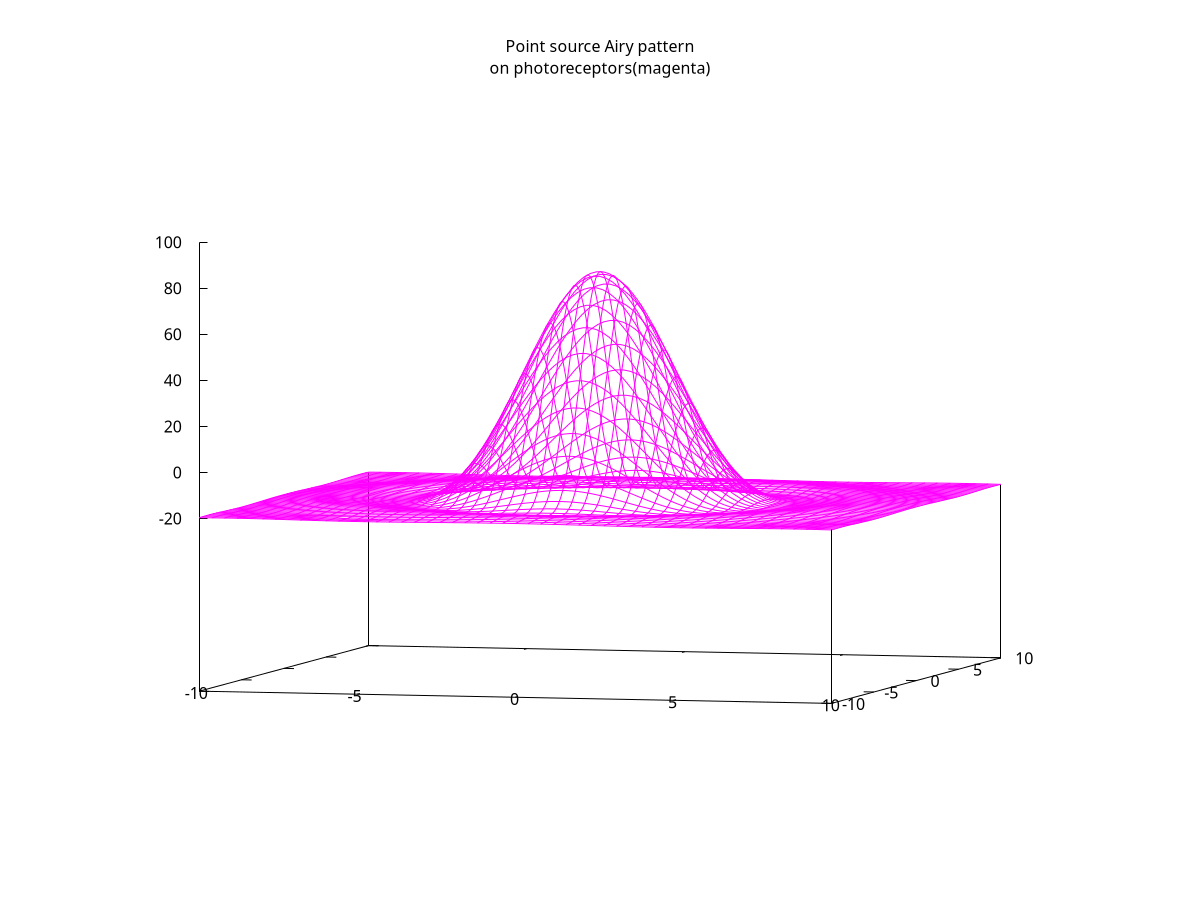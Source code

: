 #!/usr/bin/env gnuplot

limit=10.0
inflection=5.0
delta=0.1
dz=limit/2
delta=1e-3

set xrange[-limit:+limit]
set yrange[-limit:+limit]
set zrange[-limit*3:limit**2]
set view 84,15
set term pngcairo size 600,800 enhanced crop

approx(a,b)          = (abs(a-b)<=delta)
radius(x,y)          = sqrt(x**2+y**2)
plane(x,y,z)         = z
paraboloid(r)        = (r<10                  ? r**2    : 1/0)
cylinder(x,y,z,r) = (approx(radius(x,y),r) ? z+limit**2: 1/0)
circle(x,y,z,r)      = (approx(radius(x,y),r) ? z       : 1/0)
circlefit(x,y,r)     = (approx(radius(x,y),r) ? r**2    : 1/0)

radius(x,y)=sqrt(x*x+y*y)
u(a,x0,y0,x,y)=radius(x-x0,y-y0)*pi/a
wave(i0,a,x0,y0,x,y)=sqrt(abs(i0))*2*besj1(u(a,x0,y0,x,y))/u(a,x0,y0,x,y)
Airy(i0,a,x0,y0,x,y)=wave(i0,a,x0,y0,x,y)**2
diff1(i0,a,x0,y0,x,y,delta)=1e3*\
  (Airy(i0,a,x0      ,y0      ,x,y)-\
  (Airy(i0,a,x0+delta,y0      ,x,y)+\
   Airy(i0,a,x0      ,y0+delta,x,y)+\
   Airy(i0,a,x0-delta,y0      ,x,y)+\
   Airy(i0,a,x0,      y0-delta,x,y))/4)
decay(i0,a,x0,y0,x,y)=tanh(-1e1*Airy(i0,a,x0,y0,x,y))
diff2(i0,a,x0,y0,x,y,delta)=1e5*tanh(1e2*\
  (decay(i0,a,x0      ,y0      ,x,y)-\
  (decay(i0,a,x0+delta,y0      ,x,y)+\
   decay(i0,a,x0      ,y0+delta,x,y)+\
   decay(i0,a,x0-delta,y0      ,x,y)+\
   decay(i0,a,x0,      y0-delta,x,y))/4))
signal(i0,a,x0,y0,x,y)=diff2(i0,a,x0,y0,x,y,delta)>30 ? 0 : 1/0

set isosamples 51

set nokey
set title  "\
Point source Airy pattern\n\
on photoreceptors(magenta)"
set output "Airy.png"
splot \
    -20+Airy(100,5,0,0,x,y) with lines lt rgb "magenta"

set nokey
set title  "\
Airy differences\n\
(red)"
set output "Differences.png"
splot \
    diff1(100,5,0,0,x,y,delta) with lines lt rgb "red"

set nokey
set title  "\
Airy signal\n\
(cyan)"
set output "Signal.png"
splot \
    signal(100,5,0,0,x,y) with lines lt rgb "cyan"

set nokey
set title  "\
Airy decay\n\
(cyan)"
set output "Decay.png"
splot \
    diff2(100,5,0,0,x,y,delta) with lines lt rgb "cyan"

set samples 21
set isosamples 21

set nokey
set title  "\
IPL Plane\n\
efferent-fed amacrines(green)"
set output "Plane.png"
splot \
    plane(x,y,inflection**2) with points  pt 7 ps 1 lt rgb "green"

set nokey
set title  "\
IPL Cylinder\n\
ascending bipolar sensor signals(blue)"
set output "Cylinder.png"
splot \
    for [z=0:limit**2:dz]                                 \
        -80+cylinder(x,y,z-inflection**2,inflection) \
        with points pt 7 ps 1 lt rgb "blue"

#set pm3d
set nokey
set title  "\
IPL Paraboloid\n\
descending bipolar convolution(red)"
set output "Paraboloid.png"
splot \
    paraboloid(radius(x,y)) with points pt 7 ps 1 lt rgb "red"

set arrow 1 from 0,0,0 to 0,0,-limit*3 lw 3 lt rgb "orange"
set nokey
set title  "\
IPL Synchronic (triple intersection)\n\
ascending bipolar sensor signals(blue)\n\
efferent-fed amacrines(green)\n\
descending bipolar convolution(red)\n\
intersection(yellow)\n\
hyperacute detection (orange)"
set output "Synchronic.png"
splot \
    paraboloid(radius(x,y))       with points lc rgb "red" pt 7 ps 1, \
    plane(x,y,inflection**2)      with points lc rgb "green" pt 7 ps 1, \
    for [z=0:limit**2:dz]                                 \
        -80+cylinder(x,y,z-inflection**2,inflection)      \
        with points pt 7 ps 1 lt rgb "blue",              \
    circlefit(x,y,inflection)     with points lc rgb "yellow" pt 7 ps 1
